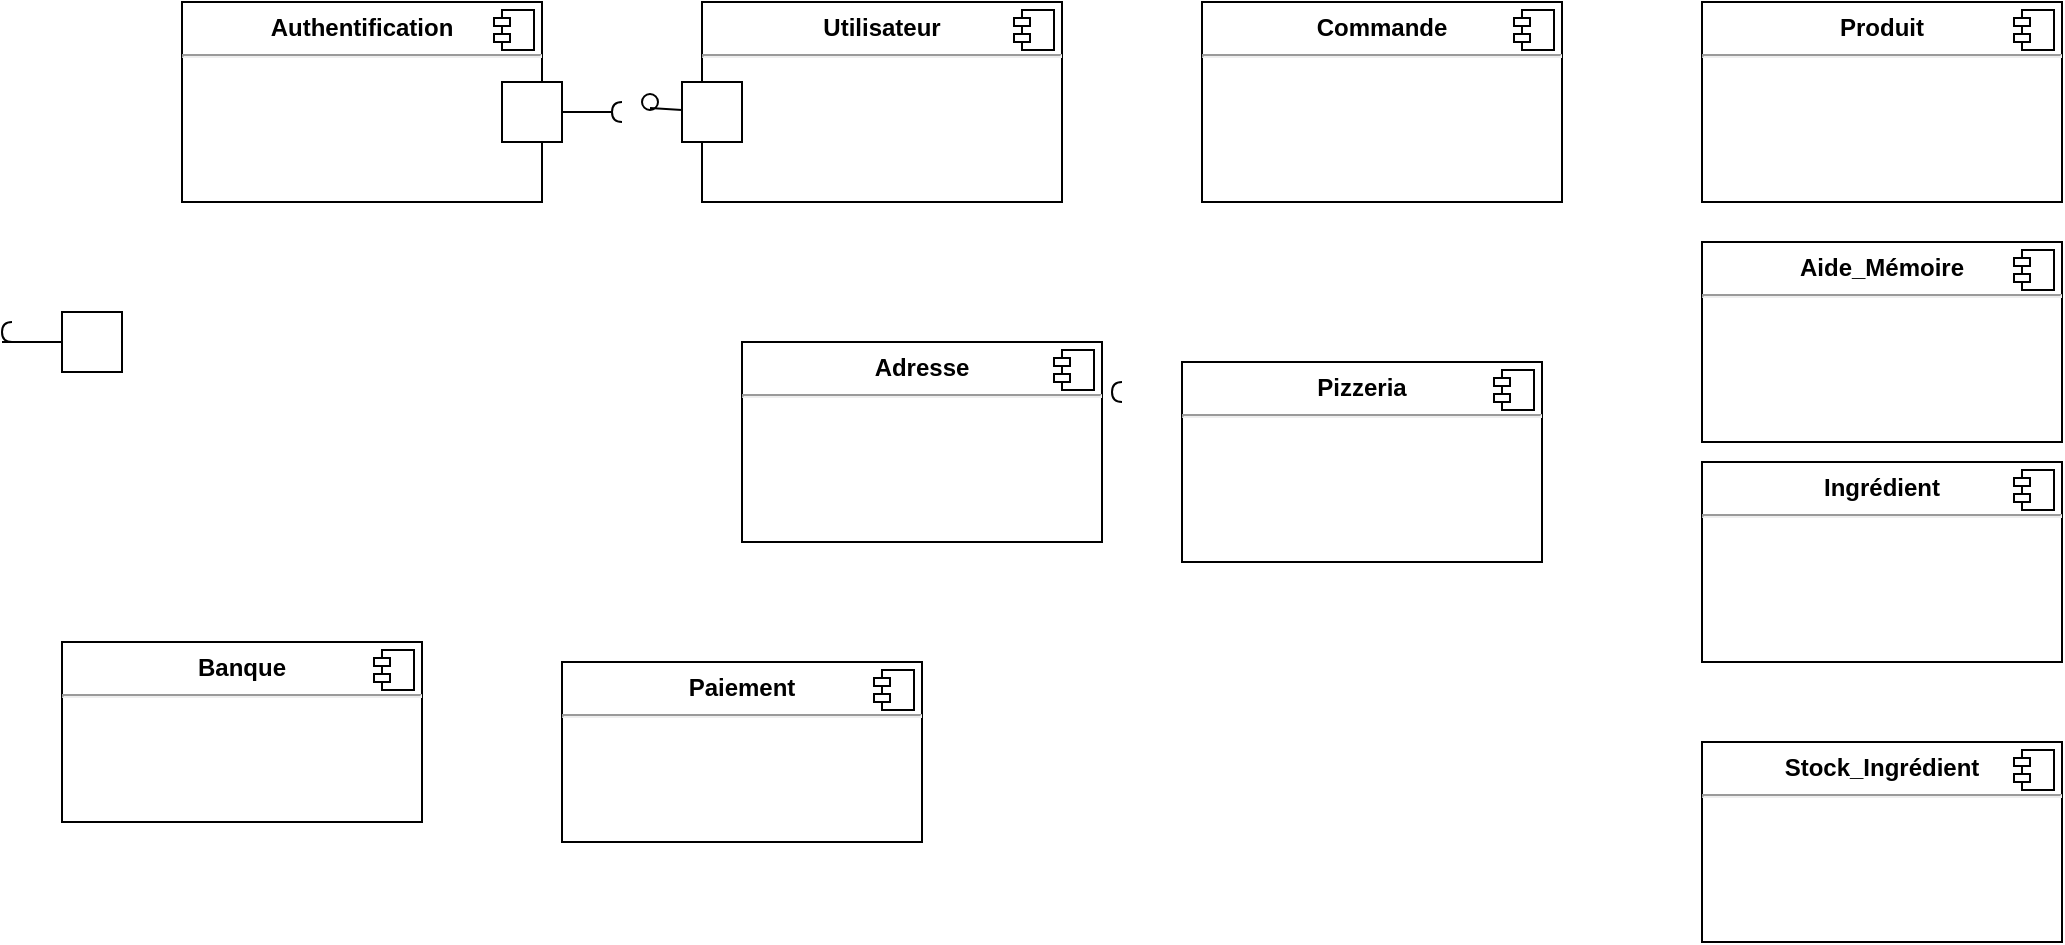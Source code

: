 <mxfile version="14.5.1" type="device"><diagram id="DCPWlODvurR_hPNV3Cc9" name="Page-1"><mxGraphModel dx="1086" dy="626" grid="1" gridSize="10" guides="1" tooltips="1" connect="1" arrows="1" fold="1" page="1" pageScale="1" pageWidth="827" pageHeight="1169" math="0" shadow="0"><root><mxCell id="0"/><mxCell id="1" parent="0"/><mxCell id="KNq1Pu9_p8pfEd70s4AG-2" value="&lt;p style=&quot;margin: 0px ; margin-top: 6px ; text-align: center&quot;&gt;&lt;b&gt;Banque&lt;/b&gt;&lt;/p&gt;&lt;hr&gt;&lt;p style=&quot;margin: 0px ; margin-left: 8px&quot;&gt;&lt;br&gt;&lt;/p&gt;" style="align=left;overflow=fill;html=1;dropTarget=0;" parent="1" vertex="1"><mxGeometry x="60" y="460" width="180" height="90" as="geometry"/></mxCell><mxCell id="KNq1Pu9_p8pfEd70s4AG-3" value="" style="shape=component;jettyWidth=8;jettyHeight=4;" parent="KNq1Pu9_p8pfEd70s4AG-2" vertex="1"><mxGeometry x="1" width="20" height="20" relative="1" as="geometry"><mxPoint x="-24" y="4" as="offset"/></mxGeometry></mxCell><mxCell id="KNq1Pu9_p8pfEd70s4AG-4" value="&lt;p style=&quot;margin: 0px ; margin-top: 6px ; text-align: center&quot;&gt;&lt;b&gt;Paiement&lt;/b&gt;&lt;/p&gt;&lt;hr&gt;&lt;p style=&quot;margin: 0px ; margin-left: 8px&quot;&gt;&lt;br&gt;&lt;/p&gt;" style="align=left;overflow=fill;html=1;dropTarget=0;" parent="1" vertex="1"><mxGeometry x="310" y="470" width="180" height="90" as="geometry"/></mxCell><mxCell id="KNq1Pu9_p8pfEd70s4AG-5" value="" style="shape=component;jettyWidth=8;jettyHeight=4;" parent="KNq1Pu9_p8pfEd70s4AG-4" vertex="1"><mxGeometry x="1" width="20" height="20" relative="1" as="geometry"><mxPoint x="-24" y="4" as="offset"/></mxGeometry></mxCell><mxCell id="KNq1Pu9_p8pfEd70s4AG-10" value="&lt;p style=&quot;margin: 0px ; margin-top: 6px ; text-align: center&quot;&gt;&lt;b&gt;Utilisateur&lt;/b&gt;&lt;/p&gt;&lt;hr&gt;&lt;p style=&quot;margin: 0px ; margin-left: 8px&quot;&gt;&lt;br&gt;&lt;/p&gt;&lt;p style=&quot;margin: 0px ; margin-left: 8px&quot;&gt;&lt;br&gt;&lt;/p&gt;" style="align=left;overflow=fill;html=1;dropTarget=0;" parent="1" vertex="1"><mxGeometry x="380" y="140" width="180" height="100" as="geometry"/></mxCell><mxCell id="KNq1Pu9_p8pfEd70s4AG-11" value="" style="shape=component;jettyWidth=8;jettyHeight=4;" parent="KNq1Pu9_p8pfEd70s4AG-10" vertex="1"><mxGeometry x="1" width="20" height="20" relative="1" as="geometry"><mxPoint x="-24" y="4" as="offset"/></mxGeometry></mxCell><mxCell id="-P593aMSyQjDXb0bg7Kd-1" value="&lt;p style=&quot;margin: 0px ; margin-top: 6px ; text-align: center&quot;&gt;&lt;b&gt;Authentification&lt;/b&gt;&lt;/p&gt;&lt;hr&gt;&lt;p style=&quot;margin: 0px ; margin-left: 8px&quot;&gt;&lt;br&gt;&lt;/p&gt;&lt;p style=&quot;margin: 0px ; margin-left: 8px&quot;&gt;&lt;br&gt;&lt;/p&gt;" style="align=left;overflow=fill;html=1;dropTarget=0;" parent="1" vertex="1"><mxGeometry x="120" y="140" width="180" height="100" as="geometry"/></mxCell><mxCell id="-P593aMSyQjDXb0bg7Kd-2" value="" style="shape=component;jettyWidth=8;jettyHeight=4;" parent="-P593aMSyQjDXb0bg7Kd-1" vertex="1"><mxGeometry x="1" width="20" height="20" relative="1" as="geometry"><mxPoint x="-24" y="4" as="offset"/></mxGeometry></mxCell><mxCell id="-P593aMSyQjDXb0bg7Kd-20" value="" style="shape=requiredInterface;html=1;fontSize=11;align=center;fillColor=none;points=[];aspect=fixed;resizable=0;verticalAlign=bottom;labelPosition=center;verticalLabelPosition=top;flipH=1;" parent="1" vertex="1"><mxGeometry x="585" y="330" width="5" height="10" as="geometry"/></mxCell><mxCell id="lspfvA_zp-EosKMr4Ff9-3" value="&lt;p style=&quot;margin: 0px ; margin-top: 6px ; text-align: center&quot;&gt;&lt;b&gt;Produit&lt;/b&gt;&lt;/p&gt;&lt;hr&gt;&lt;p style=&quot;margin: 0px ; margin-left: 8px&quot;&gt;&lt;br&gt;&lt;/p&gt;&lt;p style=&quot;margin: 0px ; margin-left: 8px&quot;&gt;&lt;br&gt;&lt;/p&gt;" style="align=left;overflow=fill;html=1;dropTarget=0;" parent="1" vertex="1"><mxGeometry x="880" y="140" width="180" height="100" as="geometry"/></mxCell><mxCell id="lspfvA_zp-EosKMr4Ff9-4" value="" style="shape=component;jettyWidth=8;jettyHeight=4;" parent="lspfvA_zp-EosKMr4Ff9-3" vertex="1"><mxGeometry x="1" width="20" height="20" relative="1" as="geometry"><mxPoint x="-24" y="4" as="offset"/></mxGeometry></mxCell><mxCell id="lspfvA_zp-EosKMr4Ff9-5" value="&lt;p style=&quot;margin: 0px ; margin-top: 6px ; text-align: center&quot;&gt;&lt;b&gt;Stock_Ingrédient&lt;/b&gt;&lt;/p&gt;&lt;hr&gt;&lt;p style=&quot;margin: 0px ; margin-left: 8px&quot;&gt;&lt;br&gt;&lt;/p&gt;&lt;p style=&quot;margin: 0px ; margin-left: 8px&quot;&gt;&lt;br&gt;&lt;/p&gt;" style="align=left;overflow=fill;html=1;dropTarget=0;" parent="1" vertex="1"><mxGeometry x="880" y="510" width="180" height="100" as="geometry"/></mxCell><mxCell id="lspfvA_zp-EosKMr4Ff9-6" value="" style="shape=component;jettyWidth=8;jettyHeight=4;" parent="lspfvA_zp-EosKMr4Ff9-5" vertex="1"><mxGeometry x="1" width="20" height="20" relative="1" as="geometry"><mxPoint x="-24" y="4" as="offset"/></mxGeometry></mxCell><mxCell id="lspfvA_zp-EosKMr4Ff9-7" value="&lt;p style=&quot;margin: 0px ; margin-top: 6px ; text-align: center&quot;&gt;&lt;b&gt;Ingrédient&lt;/b&gt;&lt;/p&gt;&lt;hr&gt;&lt;p style=&quot;margin: 0px ; margin-left: 8px&quot;&gt;&lt;br&gt;&lt;/p&gt;&lt;p style=&quot;margin: 0px ; margin-left: 8px&quot;&gt;&lt;br&gt;&lt;/p&gt;" style="align=left;overflow=fill;html=1;dropTarget=0;" parent="1" vertex="1"><mxGeometry x="880" y="370" width="180" height="100" as="geometry"/></mxCell><mxCell id="lspfvA_zp-EosKMr4Ff9-8" value="" style="shape=component;jettyWidth=8;jettyHeight=4;" parent="lspfvA_zp-EosKMr4Ff9-7" vertex="1"><mxGeometry x="1" width="20" height="20" relative="1" as="geometry"><mxPoint x="-24" y="4" as="offset"/></mxGeometry></mxCell><mxCell id="lspfvA_zp-EosKMr4Ff9-11" value="&lt;p style=&quot;margin: 0px ; margin-top: 6px ; text-align: center&quot;&gt;&lt;b&gt;Pizzeria&lt;/b&gt;&lt;/p&gt;&lt;hr&gt;&lt;p style=&quot;margin: 0px ; margin-left: 8px&quot;&gt;&lt;br&gt;&lt;/p&gt;&lt;p style=&quot;margin: 0px ; margin-left: 8px&quot;&gt;&lt;br&gt;&lt;/p&gt;" style="align=left;overflow=fill;html=1;dropTarget=0;" parent="1" vertex="1"><mxGeometry x="620" y="320" width="180" height="100" as="geometry"/></mxCell><mxCell id="lspfvA_zp-EosKMr4Ff9-12" value="" style="shape=component;jettyWidth=8;jettyHeight=4;" parent="lspfvA_zp-EosKMr4Ff9-11" vertex="1"><mxGeometry x="1" width="20" height="20" relative="1" as="geometry"><mxPoint x="-24" y="4" as="offset"/></mxGeometry></mxCell><mxCell id="lspfvA_zp-EosKMr4Ff9-13" value="&lt;p style=&quot;margin: 0px ; margin-top: 6px ; text-align: center&quot;&gt;&lt;b&gt;Commande&lt;/b&gt;&lt;/p&gt;&lt;hr&gt;&lt;p style=&quot;margin: 0px ; margin-left: 8px&quot;&gt;&lt;br&gt;&lt;/p&gt;&lt;p style=&quot;margin: 0px ; margin-left: 8px&quot;&gt;&lt;br&gt;&lt;/p&gt;" style="align=left;overflow=fill;html=1;dropTarget=0;" parent="1" vertex="1"><mxGeometry x="630" y="140" width="180" height="100" as="geometry"/></mxCell><mxCell id="lspfvA_zp-EosKMr4Ff9-14" value="" style="shape=component;jettyWidth=8;jettyHeight=4;" parent="lspfvA_zp-EosKMr4Ff9-13" vertex="1"><mxGeometry x="1" width="20" height="20" relative="1" as="geometry"><mxPoint x="-24" y="4" as="offset"/></mxGeometry></mxCell><mxCell id="lspfvA_zp-EosKMr4Ff9-15" value="&lt;p style=&quot;margin: 0px ; margin-top: 6px ; text-align: center&quot;&gt;&lt;b&gt;Adresse&lt;/b&gt;&lt;/p&gt;&lt;hr&gt;&lt;p style=&quot;margin: 0px ; margin-left: 8px&quot;&gt;&lt;br&gt;&lt;/p&gt;&lt;p style=&quot;margin: 0px ; margin-left: 8px&quot;&gt;&lt;br&gt;&lt;/p&gt;" style="align=left;overflow=fill;html=1;dropTarget=0;" parent="1" vertex="1"><mxGeometry x="400" y="310" width="180" height="100" as="geometry"/></mxCell><mxCell id="lspfvA_zp-EosKMr4Ff9-16" value="" style="shape=component;jettyWidth=8;jettyHeight=4;" parent="lspfvA_zp-EosKMr4Ff9-15" vertex="1"><mxGeometry x="1" width="20" height="20" relative="1" as="geometry"><mxPoint x="-24" y="4" as="offset"/></mxGeometry></mxCell><mxCell id="lspfvA_zp-EosKMr4Ff9-19" value="&lt;p style=&quot;margin: 0px ; margin-top: 6px ; text-align: center&quot;&gt;&lt;b&gt;Aide_Mémoire&lt;/b&gt;&lt;/p&gt;&lt;hr&gt;&lt;p style=&quot;margin: 0px ; margin-left: 8px&quot;&gt;&lt;br&gt;&lt;/p&gt;&lt;p style=&quot;margin: 0px ; margin-left: 8px&quot;&gt;&lt;br&gt;&lt;/p&gt;" style="align=left;overflow=fill;html=1;dropTarget=0;" parent="1" vertex="1"><mxGeometry x="880" y="260" width="180" height="100" as="geometry"/></mxCell><mxCell id="lspfvA_zp-EosKMr4Ff9-20" value="" style="shape=component;jettyWidth=8;jettyHeight=4;" parent="lspfvA_zp-EosKMr4Ff9-19" vertex="1"><mxGeometry x="1" width="20" height="20" relative="1" as="geometry"><mxPoint x="-24" y="4" as="offset"/></mxGeometry></mxCell><mxCell id="O6ak57wWjWRr9XbC7uX0-3" value="" style="html=1;rounded=0;" vertex="1" parent="1"><mxGeometry x="280" y="180" width="30" height="30" as="geometry"/></mxCell><mxCell id="O6ak57wWjWRr9XbC7uX0-4" value="" style="endArrow=none;html=1;rounded=0;align=center;verticalAlign=top;endFill=0;labelBackgroundColor=none;endSize=2;" edge="1" source="O6ak57wWjWRr9XbC7uX0-3" target="O6ak57wWjWRr9XbC7uX0-5" parent="1"><mxGeometry relative="1" as="geometry"/></mxCell><mxCell id="O6ak57wWjWRr9XbC7uX0-5" value="" style="shape=requiredInterface;html=1;fontSize=11;align=center;fillColor=none;points=[];aspect=fixed;resizable=0;verticalAlign=bottom;labelPosition=center;verticalLabelPosition=top;flipH=1;" vertex="1" parent="1"><mxGeometry x="335" y="190" width="5" height="10" as="geometry"/></mxCell><mxCell id="O6ak57wWjWRr9XbC7uX0-10" value="" style="html=1;rounded=0;" vertex="1" parent="1"><mxGeometry x="370" y="180" width="30" height="30" as="geometry"/></mxCell><mxCell id="O6ak57wWjWRr9XbC7uX0-11" value="" style="endArrow=none;html=1;rounded=0;align=center;verticalAlign=top;endFill=0;labelBackgroundColor=none;endSize=2;entryX=0.5;entryY=0.875;entryDx=0;entryDy=0;entryPerimeter=0;" edge="1" source="O6ak57wWjWRr9XbC7uX0-10" target="O6ak57wWjWRr9XbC7uX0-12" parent="1"><mxGeometry relative="1" as="geometry"><mxPoint x="200" y="305" as="targetPoint"/></mxGeometry></mxCell><mxCell id="O6ak57wWjWRr9XbC7uX0-12" value="" style="ellipse;html=1;fontSize=11;align=center;fillColor=none;points=[];aspect=fixed;resizable=0;verticalAlign=bottom;labelPosition=center;verticalLabelPosition=top;flipH=1;" vertex="1" parent="1"><mxGeometry x="350" y="186" width="8" height="8" as="geometry"/></mxCell><mxCell id="O6ak57wWjWRr9XbC7uX0-13" value="" style="html=1;rounded=0;" vertex="1" parent="1"><mxGeometry x="60" y="295" width="30" height="30" as="geometry"/></mxCell><mxCell id="O6ak57wWjWRr9XbC7uX0-14" value="" style="endArrow=none;html=1;rounded=0;align=center;verticalAlign=top;endFill=0;labelBackgroundColor=none;endSize=2;" edge="1" source="O6ak57wWjWRr9XbC7uX0-13" parent="1"><mxGeometry relative="1" as="geometry"><mxPoint x="30" y="310" as="targetPoint"/></mxGeometry></mxCell><mxCell id="O6ak57wWjWRr9XbC7uX0-15" value="" style="shape=requiredInterface;html=1;fontSize=11;align=center;fillColor=none;points=[];aspect=fixed;resizable=0;verticalAlign=bottom;labelPosition=center;verticalLabelPosition=top;flipH=1;" vertex="1" parent="1"><mxGeometry x="30" y="300" width="5" height="10" as="geometry"/></mxCell></root></mxGraphModel></diagram></mxfile>